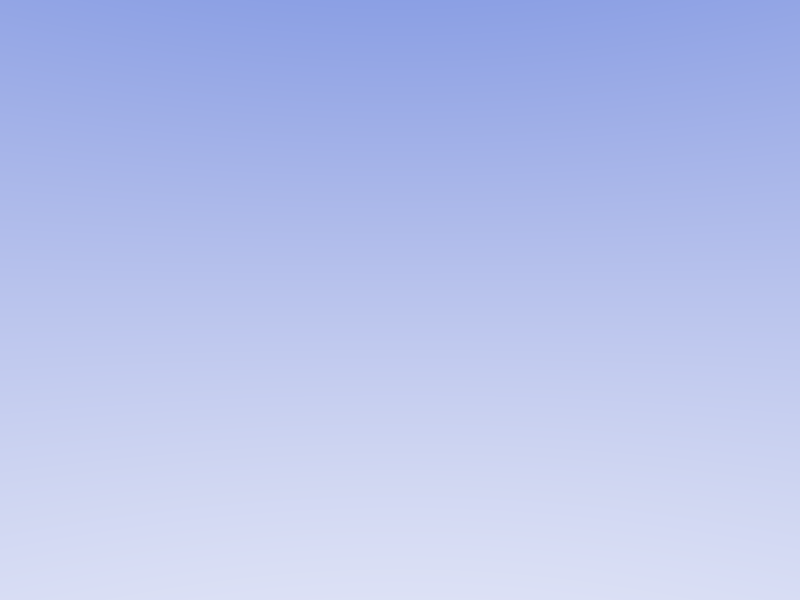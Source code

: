 // Persistence of Vision Ray Tracer Scene Description File
// for FreeCAD (https://FreeCAD.Org)

#version 3.6;

#include "colors.inc"
#include "metals.inc"
#include "rad_def.inc"

global_settings {
    radiosity {
        Rad_Settings(Radiosity_Normal,off,off)
    }
    assumed_gamma 1.0
    subsurface {}
}

#default {finish{ambient 0}}

// Sky
sky_sphere{
    pigment{ gradient y
       color_map{
           [0.0 color rgb<1,1,1> ]
           [0.8 color rgb<0.18,0.28,0.75>]
           [1.0 color rgb<0.75,0.75,0.75>]}
           //[1.0 color rgb<0.15,0.28,0.75>]}
           scale 2
           translate -1
    } // end pigment
} // end sky_sphere

// Sun
global_settings { ambient_light rgb<1, 1, 1> }
light_source {
    <85525370374085.5,119995516108223.16,-32977069856138.77>
    color rgb <1,1,1>
    parallel
    point_at <0,0,0>
    adaptive 1
}


// Standard finish
#declare StdFinish = finish { crand 0.01 diffuse 0.8 };

//RaytracingContent
